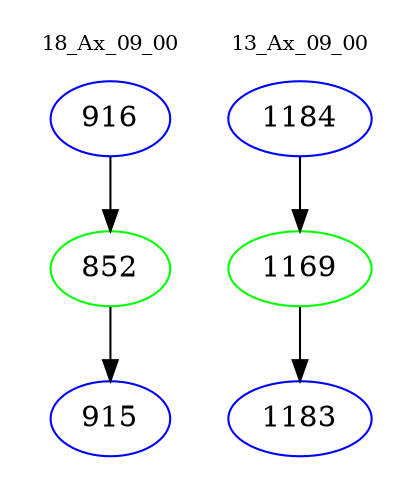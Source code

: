 digraph{
subgraph cluster_0 {
color = white
label = "18_Ax_09_00";
fontsize=10;
T0_916 [label="916", color="blue"]
T0_916 -> T0_852 [color="black"]
T0_852 [label="852", color="green"]
T0_852 -> T0_915 [color="black"]
T0_915 [label="915", color="blue"]
}
subgraph cluster_1 {
color = white
label = "13_Ax_09_00";
fontsize=10;
T1_1184 [label="1184", color="blue"]
T1_1184 -> T1_1169 [color="black"]
T1_1169 [label="1169", color="green"]
T1_1169 -> T1_1183 [color="black"]
T1_1183 [label="1183", color="blue"]
}
}

